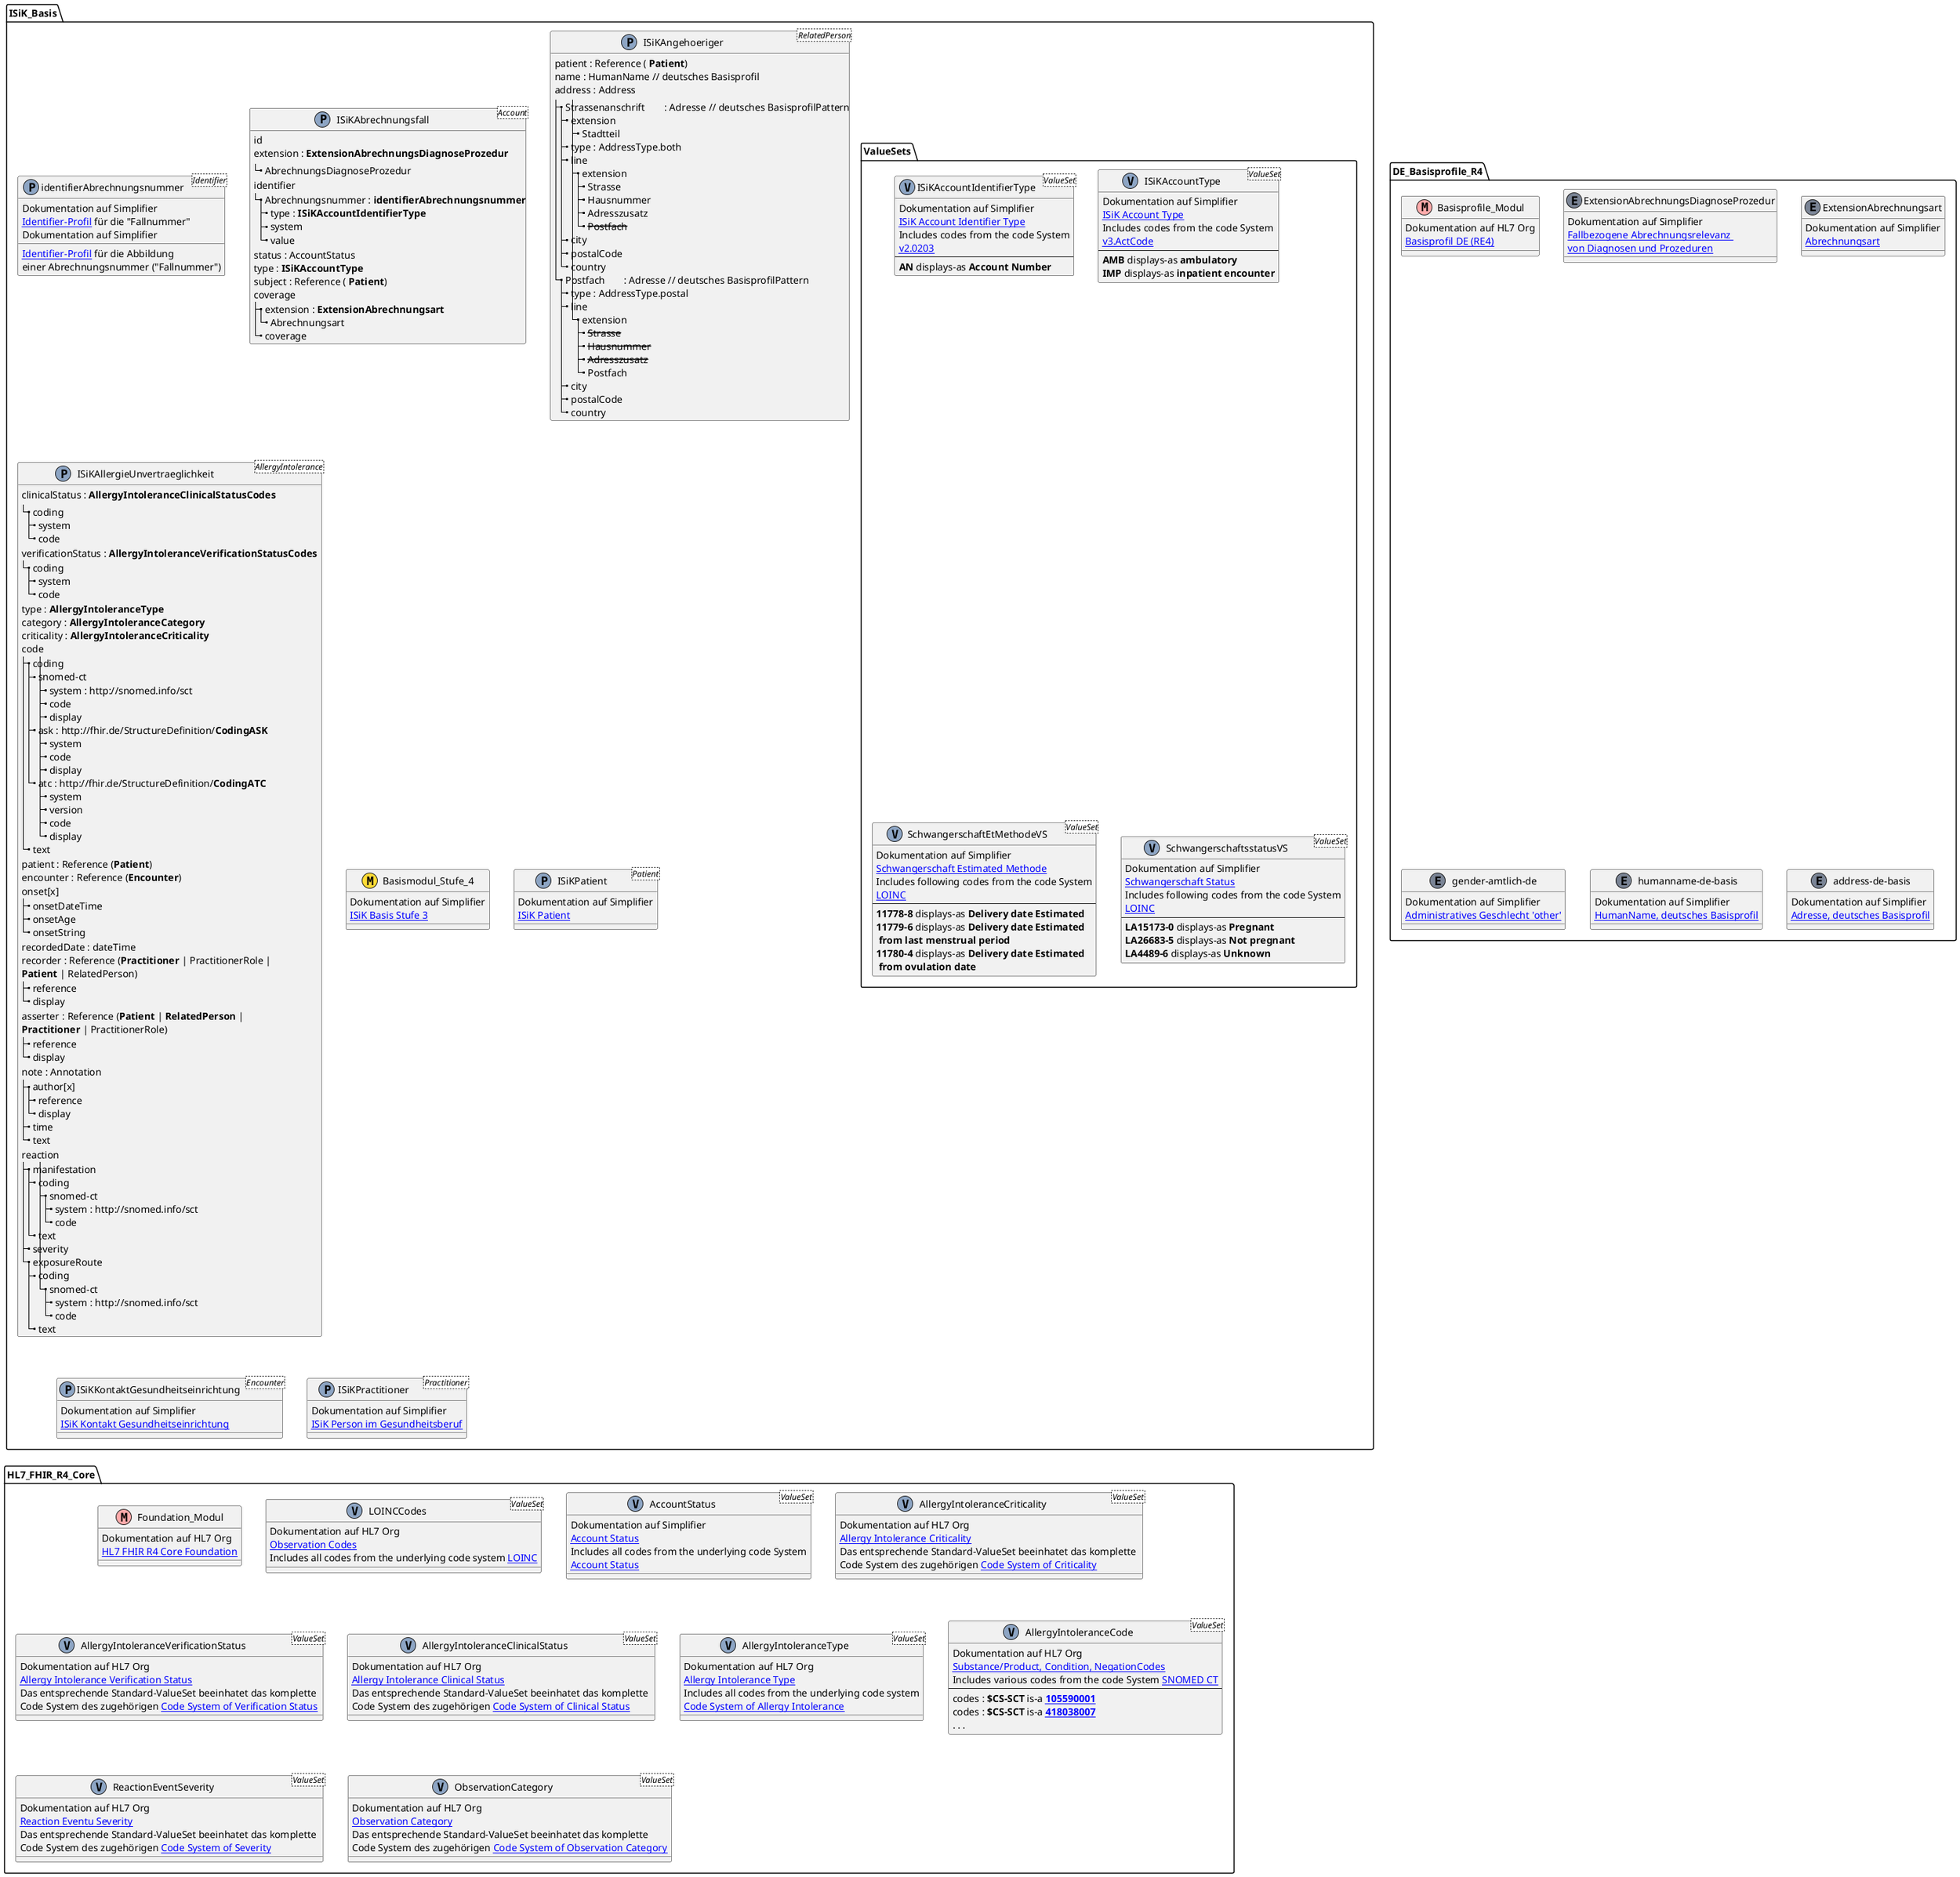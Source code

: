@startuml resourcediagram
'verhindere Probleme mit gewinkelten Krähenfüßen
'skinparam linetype ortho

'Namespace enhancement
set separator none

'ISiK_Medikation.ISiKMedikationsListe::subject --> ISiK_Basis.ISiKPatient
'ISiK_Medikation.ISiKMedikationTransaction --> R4_Core.Bundle
'ISiK_Medikation.ISiKMedikationTransactionResponse --|> R4_Core.Bundle

namespace ISiK_Basis {
   class identifierAbrechnungsnummer <Identifier><<(P,#8DA5C4)>>{
      Dokumentation auf Simplifier
      [[https://simplifier.net/isik-basis-v3/identifierabrechnungsnummer Identifier-Profil]] für die "Fallnummer"
   }
   'ISiKMedikation::itemReference --> ISiKMedikation

   class ISiKAbrechnungsfall <Account><<(P,#8DA5C4)>>{
      id
      extension : **ExtensionAbrechnungsDiagnoseProzedur**
      |_ AbrechnungsDiagnoseProzedur
      identifier
      |_ Abrechnungsnummer : **identifierAbrechnungsnummer**
         |_ type : **ISiKAccountIdentifierType**
         |_ system
         |_ value
      status : AccountStatus
      type : **ISiKAccountType**
      subject : Reference ( **Patient**)
      coverage
      |_ extension : **ExtensionAbrechnungsart**
         |_ Abrechnungsart
      |_ coverage
   }

   class ISiKAngehoeriger <RelatedPerson><<(P,#8DA5C4)>>{
      patient : Reference ( **Patient**)
      name : HumanName // deutsches Basisprofil
      address : Address
      |_ Strassenanschrift	: Adresse // deutsches BasisprofilPattern
         |_ extension
            |_ Stadtteil
         |_ type : AddressType.both
         |_ line
            |_ extension
               |_ Strasse
               |_ Hausnummer
               |_ Adresszusatz
               |_ <s>Postfach</s>
         |_ city
         |_ postalCode
         |_ country
      |_ Postfach	: Adresse // deutsches BasisprofilPattern
         |_ type : AddressType.postal
         |_ line
            |_ extension
               |_ <s>Strasse</s>
               |_ <s>Hausnummer</s>
               |_ <s>Adresszusatz</s>
               |_ Postfach
         |_ city
         |_ postalCode
         |_ country
   }

   class ISiKAllergieUnvertraeglichkeit <AllergyIntolerance><<(P,#8DA5C4)>>{
      clinicalStatus : **AllergyIntoleranceClinicalStatusCodes**
      |_ coding
         |_ system
         |_ code
      verificationStatus : **AllergyIntoleranceVerificationStatusCodes**
      |_ coding
         |_ system
         |_ code
      type : **AllergyIntoleranceType**
      category : **AllergyIntoleranceCategory**
      criticality : **AllergyIntoleranceCriticality**
      code
      |_ coding
         |_ snomed-ct
            |_ system : http://snomed.info/sct
            |_ code
            |_ display
         |_ ask : http://fhir.de/StructureDefinition/**CodingASK**
            |_ system
            |_ code
            |_ display
         |_ atc : http://fhir.de/StructureDefinition/**CodingATC**
            |_ system
            |_ version
            |_ code
            |_ display      
      |_ text
      patient : Reference (**Patient**)
      encounter : Reference (**Encounter**)
      onset[x]
      |_ onsetDateTime
      |_ onsetAge
      |_ onsetString
      recordedDate : dateTime
      recorder : Reference (**Practitioner** | PractitionerRole | \n**Patient** | RelatedPerson)
      |_ reference
      |_ display
      asserter	: Reference (**Patient** | **RelatedPerson** | \n**Practitioner** | PractitionerRole)
      |_ reference
      |_ display      
      note : Annotation
      |_ author[x]
         |_ reference
         |_ display
      |_ time
      |_ text
      reaction
      |_ manifestation
         |_ coding
            |_ snomed-ct
               |_ system : http://snomed.info/sct
               |_ code
         |_ text      
      |_ severity	
      |_ exposureRoute
         |_ coding
            |_ snomed-ct
               |_ system : http://snomed.info/sct
               |_ code
         |_ text
   }

   namespace ValueSets {
      class ISiKAccountIdentifierType <ValueSet><<(V,#8DA5C4)>>{
         Dokumentation auf Simplifier 
         [[https://simplifier.net/isik-basis-v3/isikaccountidentifiertype ISiK Account Identifier Type]]
         Includes codes from the code System
         [[https://simplifier.net/packages/hl7.fhir.r4.core/4.0.1/files/80925 v2.0203]]
         --
         **AN** displays-as **Account Number**
      }
      class ISiKAccountType <ValueSet><<(V,#8DA5C4)>>{
         Dokumentation auf Simplifier 
         [[https://simplifier.net/isik-basis-v3/isikaccounttype ISiK Account Type]]
         Includes codes from the code System
         [[https://simplifier.net/packages/hl7.fhir.r4.core/4.0.1/files/80998 v3.ActCode]]
         --
         **AMB** displays-as **ambulatory**
         **IMP** displays-as **inpatient encounter**      
      }

      class SchwangerschaftEtMethodeVS <ValueSet><<(V,#8DA5C4)>>{
         Dokumentation auf Simplifier 
         [[https://simplifier.net/isik-basis-v4/schwangerschaftetmethodevs Schwangerschaft Estimated Methode]]
         Includes following codes from the code System
         [[http://loinc.org LOINC]]
         --
         **11778-8** displays-as **Delivery date Estimated**
         **11779-6** displays-as **Delivery date Estimated** \n** from last menstrual period**
         **11780-4** displays-as **Delivery date Estimated** \n** from ovulation date**
      }

      class SchwangerschaftsstatusVS <ValueSet><<(V,#8DA5C4)>>{
         Dokumentation auf Simplifier 
         [[https://simplifier.net/isik-basis-v4/schwangerschaftsstatusvs Schwangerschaft Status]]
         Includes following codes from the code System
         [[http://loinc.org LOINC]]
         --
         **LA15173-0** displays-as **Pregnant**
         **LA26683-5** displays-as **Not pregnant**
         **LA4489-6** displays-as **Unknown**
      }
   }
}


namespace DE_Basisprofile_R4 {
   class Basisprofile_Modul <<(M,#FFAAAA)>>{
      Dokumentation auf HL7 Org
      [[https://simplifier.net/basisprofil-de-r4 Basisprofil DE (RE4)]]
   }

   class identifierAbrechnungsnummer <Identifier><<(P,#8DA5C4)>>{
      Dokumentation auf Simplifier 
      [[http://fhir.de/StructureDefinition/identifier-abrechnungsnummer Identifier-Profil]] für die Abbildung \neiner Abrechnungsnummer ("Fallnummer")
   }

   class ExtensionAbrechnungsDiagnoseProzedur <<(E,#7A8495)>>{
      Dokumentation auf Simplifier 
      [[https://simplifier.net/packages/de.basisprofil.r4/1.4.0/files/656773 Fallbezogene Abrechnungsrelevanz \nvon Diagnosen und Prozeduren]]
   }

   class ExtensionAbrechnungsart <<(E,#7A8495)>>{
      Dokumentation auf Simplifier 
      [[https://simplifier.net/packages/de.basisprofil.r4/1.4.0/files/656772 Abrechnungsart]]
   }

   class gender-amtlich-de <<(E,#7A8495)>>{
      Dokumentation auf Simplifier 
      [[https://simplifier.net/packages/de.basisprofil.r4/1.4.0/files/656672 Administratives Geschlecht 'other']]
   }
   
   class humanname-de-basis <<(E,#7A8495)>>{
      Dokumentation auf Simplifier 
      [[https://simplifier.net/packages/de.basisprofil.r4/1.5.0-alpha6/files/2338720 HumanName, deutsches Basisprofil]]
   }
   
   class address-de-basis <<(E,#7A8495)>>{
      Dokumentation auf Simplifier 
      [[https://simplifier.net/packages/de.basisprofil.r4/1.5.0-alpha6/files/2338610 Adresse, deutsches Basisprofil]]
   }

}

namespace HL7_FHIR_R4_Core {
   class Foundation_Modul <<(M,#FFAAAA)>>{
      Dokumentation auf HL7 Org
      [[https://hl7.org/fhir/R4/ HL7 FHIR R4 Core Foundation]]
   }

   class LOINCCodes <ValueSet><<(V,#8DA5C4)>>{
      Dokumentation auf HL7 Org 
      [[http://hl7.org/fhir/ValueSet/observation-codes Observation Codes]]
      Includes all codes from the underlying code system [[https://loinc.org/ LOINC]]
   }

   class AccountStatus <ValueSet><<(V,#8DA5C4)>>{
      Dokumentation auf Simplifier 
      [[https://simplifier.net/packages/hl7.fhir.r4.core/4.0.1/files/82308 Account Status]]
      Includes all codes from the underlying code System
      [[https://simplifier.net/packages/hl7.fhir.r4.core/4.0.1/files/81890 Account Status]]
   }

   class AllergyIntoleranceCriticality <ValueSet><<(V,#8DA5C4)>>{
      Dokumentation auf HL7 Org 
      [[https://hl7.org/fhir/R4/valueset-allergy-intolerance-criticality.html Allergy Intolerance Criticality]]
      Das entsprechende Standard-ValueSet beeinhatet das komplette \nCode System des zugehörigen [[https://hl7.org/fhir/R4/codesystem-allergy-intolerance-criticality.html Code System of Criticality]]
   }
   class AllergyIntoleranceVerificationStatus <ValueSet><<(V,#8DA5C4)>>{
      Dokumentation auf HL7 Org 
      [[https://www.hl7.org/fhir/R4/valueset-allergyintolerance-verification.html Allergy Intolerance Verification Status]]
      Das entsprechende Standard-ValueSet beeinhatet das komplette \nCode System des zugehörigen [[https://www.hl7.org/fhir/R4/codesystem-allergyintolerance-verification.html Code System of Verification Status]]
   }
   class AllergyIntoleranceClinicalStatus <ValueSet><<(V,#8DA5C4)>>{
      Dokumentation auf HL7 Org 
      [[https://www.hl7.org/fhir/R4/valueset-allergyintolerance-clinical.html Allergy Intolerance Clinical Status]]
      Das entsprechende Standard-ValueSet beeinhatet das komplette \nCode System des zugehörigen [[https://www.hl7.org/fhir/R4/codesystem-allergyintolerance-clinical.html Code System of Clinical Status]]
   }
   class AllergyIntoleranceType <ValueSet><<(V,#8DA5C4)>>{
      Dokumentation auf HL7 Org 
      [[http://hl7.org/fhir/ValueSet/allergy-intolerance-type Allergy Intolerance Type]]
       Includes all codes from the underlying code system 
      [[http://hl7.org/fhir/allergy-intolerance-type Code System of Allergy Intolerance]]
   }
   class AllergyIntoleranceCode <ValueSet><<(V,#8DA5C4)>>{
      Dokumentation auf HL7 Org 
      [[http://hl7.org/fhir/ValueSet/allergyintolerance-code Substance/Product, Condition, NegationCodes]]
       Includes various codes from the code System [[http://snomed.info/sct SNOMED CT]]
      --
      codes : **$CS-SCT** is-a **[[http://snomed.info/id/105590001 105590001]]**
      codes : **$CS-SCT** is-a **[[http://snomed.info/id/1418038007 418038007]]**
      . . .
   }
   class ReactionEventSeverity <ValueSet><<(V,#8DA5C4)>> {
      Dokumentation auf HL7 Org 
      [[https://hl7.org/fhir/R4/valueset-reaction-event-severity.html Reaction Eventu Severity]]
      Das entsprechende Standard-ValueSet beeinhatet das komplette \nCode System des zugehörigen [[https://hl7.org/fhir/R4/codesystem-reaction-event-severity.html Code System of Severity]]
   }
   class ObservationCategory <ValueSet><<(V,#8DA5C4)>>{
      Dokumentation auf HL7 Org 
      [[https://hl7.org/fhir/R4/valueset-observation-category.html Observation Category]]
      Das entsprechende Standard-ValueSet beeinhatet das komplette \nCode System des zugehörigen [[https://hl7.org/fhir/R4/codesystem-observation-category.html Code System of Observation Category]]
   }
   }

namespace ISiK_Basis {
   class Basismodul_Stufe_4 <<(M,#FFDC36)>>{
      Dokumentation auf Simplifier
      [[https://simplifier.net/isik-basis-v3/~introduction ISiK Basis Stufe 3]]
   }
   class ISiKPatient <Patient><<(P,#8DA5C4)>>{
      Dokumentation auf Simplifier
      [[https://simplifier.net/isik-basis-v3/isikpatient ISiK Patient]]
   }
   class ISiKKontaktGesundheitseinrichtung <Encounter><<(P,#8DA5C4)>>{
      Dokumentation auf Simplifier
      [[https://simplifier.net/isik-basis-v3/isikkontaktgesundheitseinrichtung ISiK Kontakt Gesundheitseinrichtung]]
   }
   class ISiKPractitioner <Practitioner><<(P,#8DA5C4)>>{
      Dokumentation auf Simplifier
      [[https://simplifier.net/isik-basis-v3/isikpersonimgesundheitsberuf ISiK Person im Gesundheitsberuf]]
   }
}

'namespace dummy {
'   class Foo {
'   + field1
'   + field2
'   }
'   class Bar {
'   + field3
'   + field4
'   }
'   Foo::field1 --> Bar::field3 : foo
'   Foo::field2 --> Bar::field4 : bar
'}
@enduml